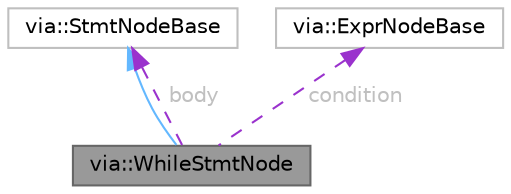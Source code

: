 digraph "via::WhileStmtNode"
{
 // LATEX_PDF_SIZE
  bgcolor="transparent";
  edge [fontname=Helvetica,fontsize=10,labelfontname=Helvetica,labelfontsize=10];
  node [fontname=Helvetica,fontsize=10,shape=box,height=0.2,width=0.4];
  Node1 [id="Node000001",label="via::WhileStmtNode",height=0.2,width=0.4,color="gray40", fillcolor="grey60", style="filled", fontcolor="black",tooltip=" "];
  Node2 -> Node1 [id="edge4_Node000001_Node000002",dir="back",color="steelblue1",style="solid",tooltip=" "];
  Node2 [id="Node000002",label="via::StmtNodeBase",height=0.2,width=0.4,color="grey75", fillcolor="white", style="filled",URL="$structvia_1_1StmtNodeBase.html",tooltip=" "];
  Node3 -> Node1 [id="edge5_Node000001_Node000003",dir="back",color="darkorchid3",style="dashed",tooltip=" ",label=" condition",fontcolor="grey" ];
  Node3 [id="Node000003",label="via::ExprNodeBase",height=0.2,width=0.4,color="grey75", fillcolor="white", style="filled",URL="$structvia_1_1ExprNodeBase.html",tooltip=" "];
  Node2 -> Node1 [id="edge6_Node000001_Node000002",dir="back",color="darkorchid3",style="dashed",tooltip=" ",label=" body",fontcolor="grey" ];
}
